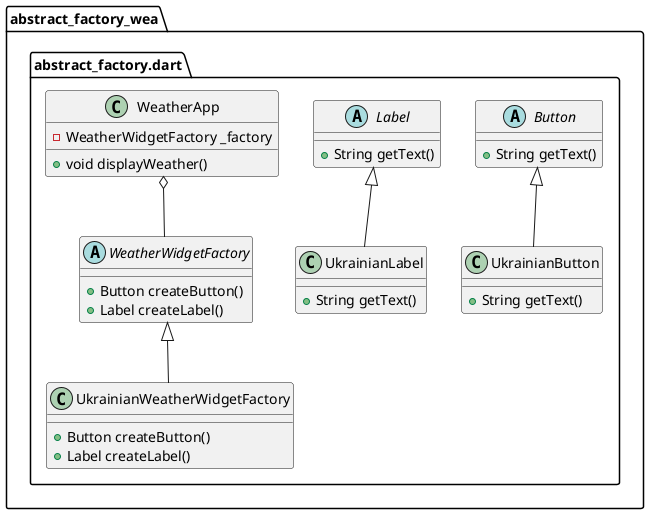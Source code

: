 @startuml
set namespaceSeparator ::

abstract class "abstract_factory_wea::abstract_factory.dart::Button" {
  +String getText()
}

abstract class "abstract_factory_wea::abstract_factory.dart::Label" {
  +String getText()
}

class "abstract_factory_wea::abstract_factory.dart::UkrainianButton" {
  +String getText()
}

"abstract_factory_wea::abstract_factory.dart::Button" <|-- "abstract_factory_wea::abstract_factory.dart::UkrainianButton"

class "abstract_factory_wea::abstract_factory.dart::UkrainianLabel" {
  +String getText()
}

"abstract_factory_wea::abstract_factory.dart::Label" <|-- "abstract_factory_wea::abstract_factory.dart::UkrainianLabel"

abstract class "abstract_factory_wea::abstract_factory.dart::WeatherWidgetFactory" {
  +Button createButton()
  +Label createLabel()
}

class "abstract_factory_wea::abstract_factory.dart::UkrainianWeatherWidgetFactory" {
  +Button createButton()
  +Label createLabel()
}

"abstract_factory_wea::abstract_factory.dart::WeatherWidgetFactory" <|-- "abstract_factory_wea::abstract_factory.dart::UkrainianWeatherWidgetFactory"

class "abstract_factory_wea::abstract_factory.dart::WeatherApp" {
  -WeatherWidgetFactory _factory
  +void displayWeather()
}

"abstract_factory_wea::abstract_factory.dart::WeatherApp" o-- "abstract_factory_wea::abstract_factory.dart::WeatherWidgetFactory"


@enduml